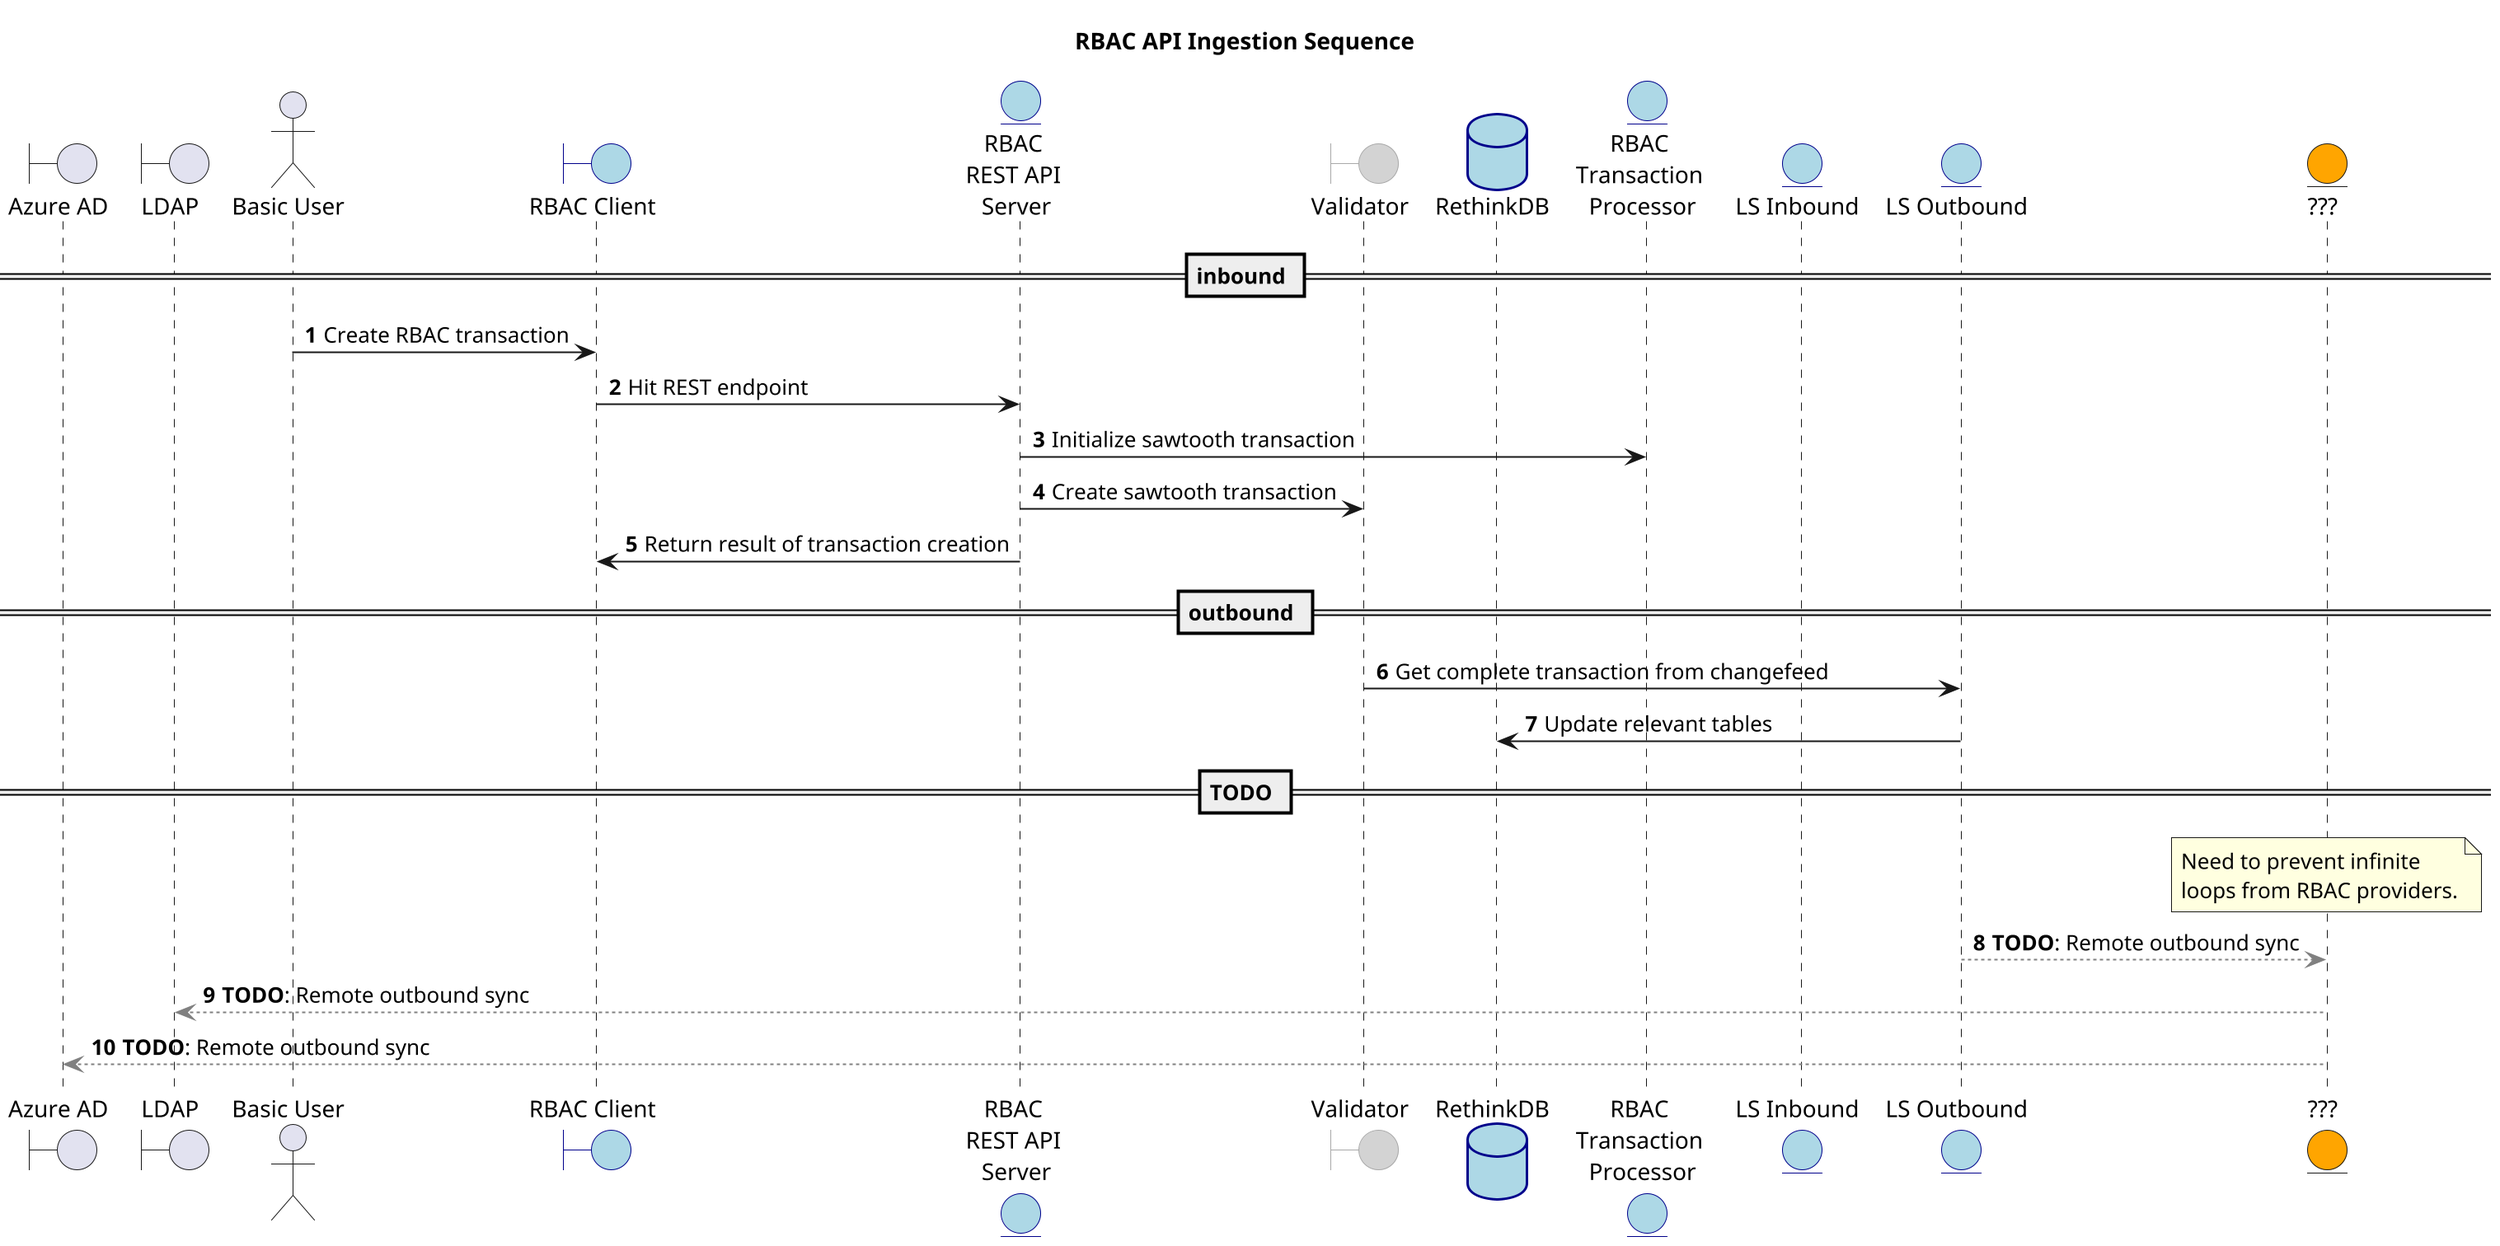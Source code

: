 @startuml architecture overview
autonumber
    hide stereotype
    scale 2

    skinparam database {
        BackgroundColor<< NEXT >> lightblue
        BorderColor<< NEXT >> darkblue
        BackgroundColor<< HYPERLEDGER >> lightgrey
        BorderColor<< HYPERLEDGER >> darkgrey
    }
    skinparam entity {
        BackgroundColor<< NEXT >> lightblue
        BorderColor<< NEXT >> darkblue
        BackgroundColor<< HYPERLEDGER >> Lightgrey
        BorderColor<< HYPERLEDGER >> darkgrey
    }
    skinparam boundary {
        BackgroundColor<<NEXT>> lightblue
        BorderColor<<NEXT>> darkblue
        BackgroundColor<<HYPERLEDGER>> Lightgrey
        BorderColor<<HYPERLEDGER>> darkgrey
    }

    boundary "Azure AD" as azure
    boundary "LDAP" as ldap
    actor "Basic User" as user
    boundary "RBAC Client" as client <<NEXT>>
    entity "RBAC \nREST API \nServer" as API <<NEXT>>
    boundary "Validator" as validator <<HYPERLEDGER>>
    database "RethinkDB" as rethink <<NEXT>>
    entity "RBAC \nTransaction \nProcessor" as tp <<NEXT>>
    entity "LS Inbound" as ls_in <<NEXT>>
    entity "LS Outbound" as ls_out <<NEXT>>
    entity "???" #orange

title RBAC API Ingestion Sequence
== inbound ==
user -> client: Create RBAC transaction
client -> API: Hit REST endpoint
API -> tp: Initialize sawtooth transaction
API -> validator: Create sawtooth transaction
API -> client: Return result of transaction creation
== outbound ==
validator -> ls_out: Get complete transaction from changefeed
ls_out -> rethink: Update relevant tables
== TODO ==
note over "???" #lightyellow
    Need to prevent infinite 
    loops from RBAC providers.
end note
ls_out --[#grey]> "???": **TODO**: Remote outbound sync
"???" --[#grey]> ldap: **TODO**: Remote outbound sync
"???" --[#grey]> azure: **TODO**: Remote outbound sync
@enduml
